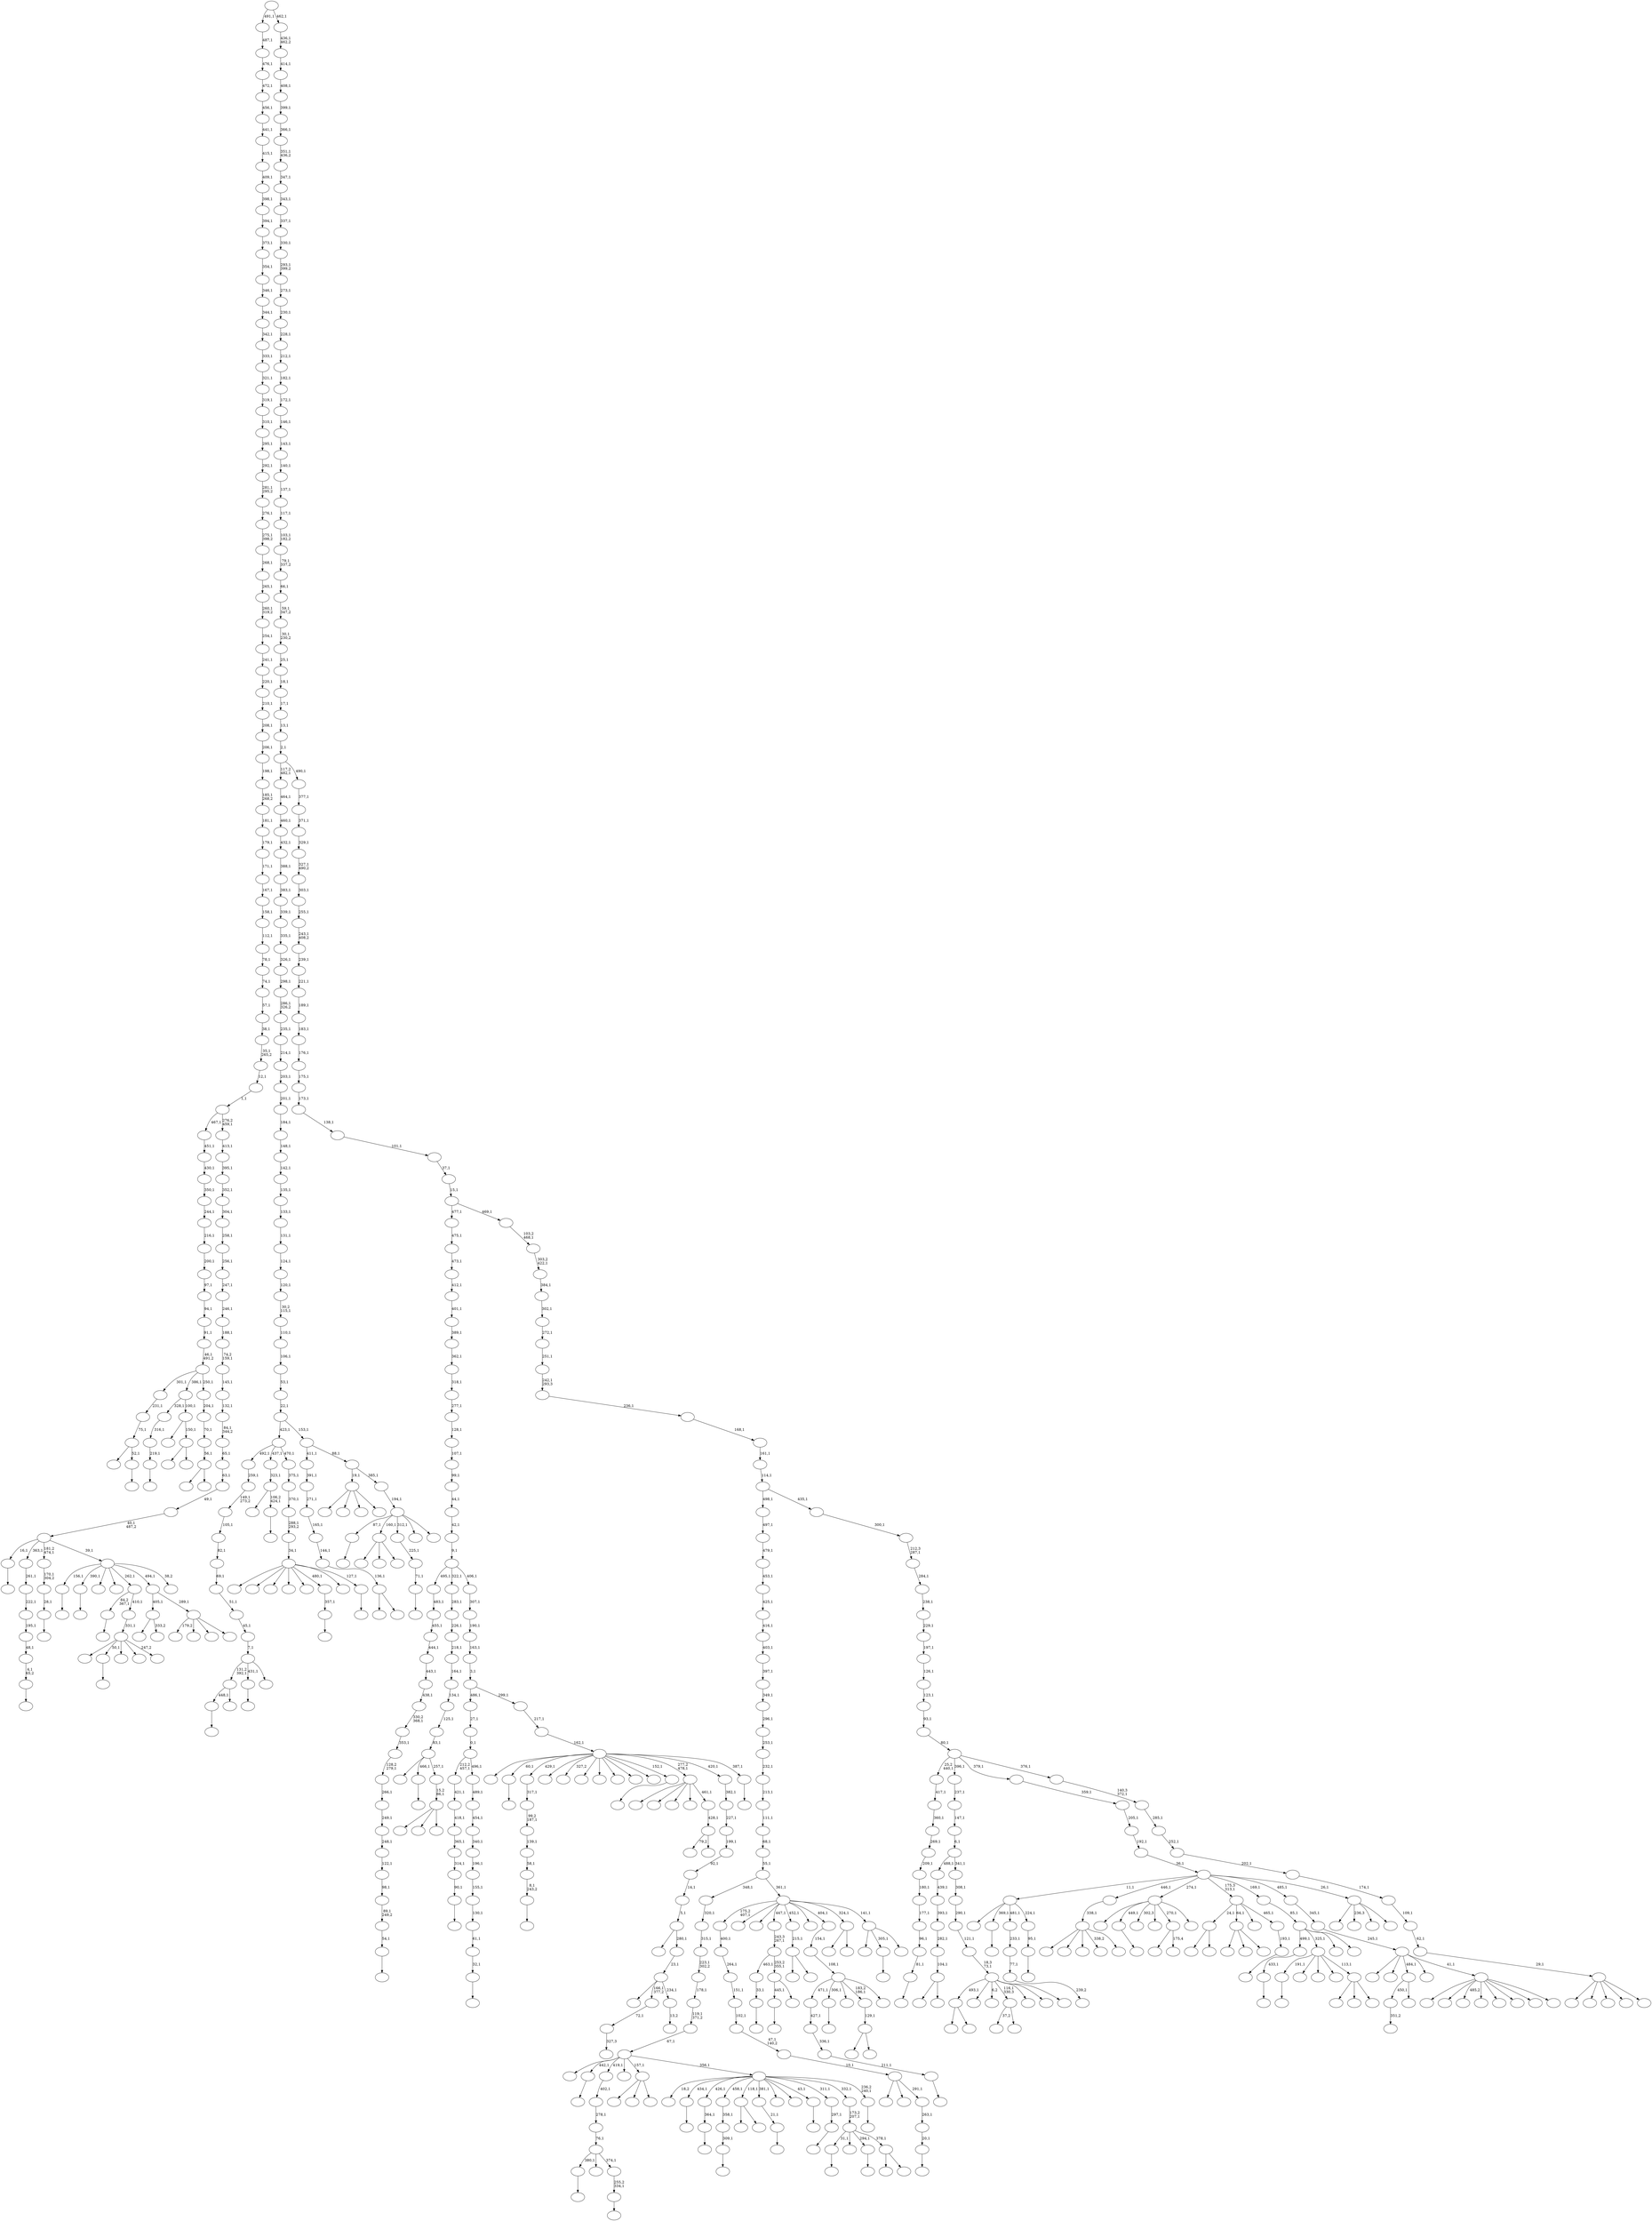digraph T {
	700 [label=""]
	699 [label=""]
	698 [label=""]
	697 [label=""]
	696 [label=""]
	695 [label=""]
	694 [label=""]
	693 [label=""]
	692 [label=""]
	691 [label=""]
	690 [label=""]
	689 [label=""]
	688 [label=""]
	687 [label=""]
	686 [label=""]
	685 [label=""]
	684 [label=""]
	683 [label=""]
	682 [label=""]
	681 [label=""]
	680 [label=""]
	679 [label=""]
	678 [label=""]
	677 [label=""]
	676 [label=""]
	675 [label=""]
	674 [label=""]
	673 [label=""]
	672 [label=""]
	671 [label=""]
	670 [label=""]
	669 [label=""]
	668 [label=""]
	667 [label=""]
	666 [label=""]
	665 [label=""]
	664 [label=""]
	663 [label=""]
	662 [label=""]
	661 [label=""]
	660 [label=""]
	659 [label=""]
	658 [label=""]
	657 [label=""]
	656 [label=""]
	655 [label=""]
	654 [label=""]
	653 [label=""]
	652 [label=""]
	651 [label=""]
	650 [label=""]
	649 [label=""]
	648 [label=""]
	647 [label=""]
	646 [label=""]
	645 [label=""]
	644 [label=""]
	643 [label=""]
	642 [label=""]
	641 [label=""]
	640 [label=""]
	639 [label=""]
	638 [label=""]
	637 [label=""]
	636 [label=""]
	635 [label=""]
	634 [label=""]
	633 [label=""]
	632 [label=""]
	631 [label=""]
	630 [label=""]
	629 [label=""]
	628 [label=""]
	627 [label=""]
	626 [label=""]
	625 [label=""]
	624 [label=""]
	623 [label=""]
	622 [label=""]
	621 [label=""]
	620 [label=""]
	619 [label=""]
	618 [label=""]
	617 [label=""]
	616 [label=""]
	615 [label=""]
	614 [label=""]
	613 [label=""]
	612 [label=""]
	611 [label=""]
	610 [label=""]
	609 [label=""]
	608 [label=""]
	607 [label=""]
	606 [label=""]
	605 [label=""]
	604 [label=""]
	603 [label=""]
	602 [label=""]
	601 [label=""]
	600 [label=""]
	599 [label=""]
	598 [label=""]
	597 [label=""]
	596 [label=""]
	595 [label=""]
	594 [label=""]
	593 [label=""]
	592 [label=""]
	591 [label=""]
	590 [label=""]
	589 [label=""]
	588 [label=""]
	587 [label=""]
	586 [label=""]
	585 [label=""]
	584 [label=""]
	583 [label=""]
	582 [label=""]
	581 [label=""]
	580 [label=""]
	579 [label=""]
	578 [label=""]
	577 [label=""]
	576 [label=""]
	575 [label=""]
	574 [label=""]
	573 [label=""]
	572 [label=""]
	571 [label=""]
	570 [label=""]
	569 [label=""]
	568 [label=""]
	567 [label=""]
	566 [label=""]
	565 [label=""]
	564 [label=""]
	563 [label=""]
	562 [label=""]
	561 [label=""]
	560 [label=""]
	559 [label=""]
	558 [label=""]
	557 [label=""]
	556 [label=""]
	555 [label=""]
	554 [label=""]
	553 [label=""]
	552 [label=""]
	551 [label=""]
	550 [label=""]
	549 [label=""]
	548 [label=""]
	547 [label=""]
	546 [label=""]
	545 [label=""]
	544 [label=""]
	543 [label=""]
	542 [label=""]
	541 [label=""]
	540 [label=""]
	539 [label=""]
	538 [label=""]
	537 [label=""]
	536 [label=""]
	535 [label=""]
	534 [label=""]
	533 [label=""]
	532 [label=""]
	531 [label=""]
	530 [label=""]
	529 [label=""]
	528 [label=""]
	527 [label=""]
	526 [label=""]
	525 [label=""]
	524 [label=""]
	523 [label=""]
	522 [label=""]
	521 [label=""]
	520 [label=""]
	519 [label=""]
	518 [label=""]
	517 [label=""]
	516 [label=""]
	515 [label=""]
	514 [label=""]
	513 [label=""]
	512 [label=""]
	511 [label=""]
	510 [label=""]
	509 [label=""]
	508 [label=""]
	507 [label=""]
	506 [label=""]
	505 [label=""]
	504 [label=""]
	503 [label=""]
	502 [label=""]
	501 [label=""]
	500 [label=""]
	499 [label=""]
	498 [label=""]
	497 [label=""]
	496 [label=""]
	495 [label=""]
	494 [label=""]
	493 [label=""]
	492 [label=""]
	491 [label=""]
	490 [label=""]
	489 [label=""]
	488 [label=""]
	487 [label=""]
	486 [label=""]
	485 [label=""]
	484 [label=""]
	483 [label=""]
	482 [label=""]
	481 [label=""]
	480 [label=""]
	479 [label=""]
	478 [label=""]
	477 [label=""]
	476 [label=""]
	475 [label=""]
	474 [label=""]
	473 [label=""]
	472 [label=""]
	471 [label=""]
	470 [label=""]
	469 [label=""]
	468 [label=""]
	467 [label=""]
	466 [label=""]
	465 [label=""]
	464 [label=""]
	463 [label=""]
	462 [label=""]
	461 [label=""]
	460 [label=""]
	459 [label=""]
	458 [label=""]
	457 [label=""]
	456 [label=""]
	455 [label=""]
	454 [label=""]
	453 [label=""]
	452 [label=""]
	451 [label=""]
	450 [label=""]
	449 [label=""]
	448 [label=""]
	447 [label=""]
	446 [label=""]
	445 [label=""]
	444 [label=""]
	443 [label=""]
	442 [label=""]
	441 [label=""]
	440 [label=""]
	439 [label=""]
	438 [label=""]
	437 [label=""]
	436 [label=""]
	435 [label=""]
	434 [label=""]
	433 [label=""]
	432 [label=""]
	431 [label=""]
	430 [label=""]
	429 [label=""]
	428 [label=""]
	427 [label=""]
	426 [label=""]
	425 [label=""]
	424 [label=""]
	423 [label=""]
	422 [label=""]
	421 [label=""]
	420 [label=""]
	419 [label=""]
	418 [label=""]
	417 [label=""]
	416 [label=""]
	415 [label=""]
	414 [label=""]
	413 [label=""]
	412 [label=""]
	411 [label=""]
	410 [label=""]
	409 [label=""]
	408 [label=""]
	407 [label=""]
	406 [label=""]
	405 [label=""]
	404 [label=""]
	403 [label=""]
	402 [label=""]
	401 [label=""]
	400 [label=""]
	399 [label=""]
	398 [label=""]
	397 [label=""]
	396 [label=""]
	395 [label=""]
	394 [label=""]
	393 [label=""]
	392 [label=""]
	391 [label=""]
	390 [label=""]
	389 [label=""]
	388 [label=""]
	387 [label=""]
	386 [label=""]
	385 [label=""]
	384 [label=""]
	383 [label=""]
	382 [label=""]
	381 [label=""]
	380 [label=""]
	379 [label=""]
	378 [label=""]
	377 [label=""]
	376 [label=""]
	375 [label=""]
	374 [label=""]
	373 [label=""]
	372 [label=""]
	371 [label=""]
	370 [label=""]
	369 [label=""]
	368 [label=""]
	367 [label=""]
	366 [label=""]
	365 [label=""]
	364 [label=""]
	363 [label=""]
	362 [label=""]
	361 [label=""]
	360 [label=""]
	359 [label=""]
	358 [label=""]
	357 [label=""]
	356 [label=""]
	355 [label=""]
	354 [label=""]
	353 [label=""]
	352 [label=""]
	351 [label=""]
	350 [label=""]
	349 [label=""]
	348 [label=""]
	347 [label=""]
	346 [label=""]
	345 [label=""]
	344 [label=""]
	343 [label=""]
	342 [label=""]
	341 [label=""]
	340 [label=""]
	339 [label=""]
	338 [label=""]
	337 [label=""]
	336 [label=""]
	335 [label=""]
	334 [label=""]
	333 [label=""]
	332 [label=""]
	331 [label=""]
	330 [label=""]
	329 [label=""]
	328 [label=""]
	327 [label=""]
	326 [label=""]
	325 [label=""]
	324 [label=""]
	323 [label=""]
	322 [label=""]
	321 [label=""]
	320 [label=""]
	319 [label=""]
	318 [label=""]
	317 [label=""]
	316 [label=""]
	315 [label=""]
	314 [label=""]
	313 [label=""]
	312 [label=""]
	311 [label=""]
	310 [label=""]
	309 [label=""]
	308 [label=""]
	307 [label=""]
	306 [label=""]
	305 [label=""]
	304 [label=""]
	303 [label=""]
	302 [label=""]
	301 [label=""]
	300 [label=""]
	299 [label=""]
	298 [label=""]
	297 [label=""]
	296 [label=""]
	295 [label=""]
	294 [label=""]
	293 [label=""]
	292 [label=""]
	291 [label=""]
	290 [label=""]
	289 [label=""]
	288 [label=""]
	287 [label=""]
	286 [label=""]
	285 [label=""]
	284 [label=""]
	283 [label=""]
	282 [label=""]
	281 [label=""]
	280 [label=""]
	279 [label=""]
	278 [label=""]
	277 [label=""]
	276 [label=""]
	275 [label=""]
	274 [label=""]
	273 [label=""]
	272 [label=""]
	271 [label=""]
	270 [label=""]
	269 [label=""]
	268 [label=""]
	267 [label=""]
	266 [label=""]
	265 [label=""]
	264 [label=""]
	263 [label=""]
	262 [label=""]
	261 [label=""]
	260 [label=""]
	259 [label=""]
	258 [label=""]
	257 [label=""]
	256 [label=""]
	255 [label=""]
	254 [label=""]
	253 [label=""]
	252 [label=""]
	251 [label=""]
	250 [label=""]
	249 [label=""]
	248 [label=""]
	247 [label=""]
	246 [label=""]
	245 [label=""]
	244 [label=""]
	243 [label=""]
	242 [label=""]
	241 [label=""]
	240 [label=""]
	239 [label=""]
	238 [label=""]
	237 [label=""]
	236 [label=""]
	235 [label=""]
	234 [label=""]
	233 [label=""]
	232 [label=""]
	231 [label=""]
	230 [label=""]
	229 [label=""]
	228 [label=""]
	227 [label=""]
	226 [label=""]
	225 [label=""]
	224 [label=""]
	223 [label=""]
	222 [label=""]
	221 [label=""]
	220 [label=""]
	219 [label=""]
	218 [label=""]
	217 [label=""]
	216 [label=""]
	215 [label=""]
	214 [label=""]
	213 [label=""]
	212 [label=""]
	211 [label=""]
	210 [label=""]
	209 [label=""]
	208 [label=""]
	207 [label=""]
	206 [label=""]
	205 [label=""]
	204 [label=""]
	203 [label=""]
	202 [label=""]
	201 [label=""]
	200 [label=""]
	199 [label=""]
	198 [label=""]
	197 [label=""]
	196 [label=""]
	195 [label=""]
	194 [label=""]
	193 [label=""]
	192 [label=""]
	191 [label=""]
	190 [label=""]
	189 [label=""]
	188 [label=""]
	187 [label=""]
	186 [label=""]
	185 [label=""]
	184 [label=""]
	183 [label=""]
	182 [label=""]
	181 [label=""]
	180 [label=""]
	179 [label=""]
	178 [label=""]
	177 [label=""]
	176 [label=""]
	175 [label=""]
	174 [label=""]
	173 [label=""]
	172 [label=""]
	171 [label=""]
	170 [label=""]
	169 [label=""]
	168 [label=""]
	167 [label=""]
	166 [label=""]
	165 [label=""]
	164 [label=""]
	163 [label=""]
	162 [label=""]
	161 [label=""]
	160 [label=""]
	159 [label=""]
	158 [label=""]
	157 [label=""]
	156 [label=""]
	155 [label=""]
	154 [label=""]
	153 [label=""]
	152 [label=""]
	151 [label=""]
	150 [label=""]
	149 [label=""]
	148 [label=""]
	147 [label=""]
	146 [label=""]
	145 [label=""]
	144 [label=""]
	143 [label=""]
	142 [label=""]
	141 [label=""]
	140 [label=""]
	139 [label=""]
	138 [label=""]
	137 [label=""]
	136 [label=""]
	135 [label=""]
	134 [label=""]
	133 [label=""]
	132 [label=""]
	131 [label=""]
	130 [label=""]
	129 [label=""]
	128 [label=""]
	127 [label=""]
	126 [label=""]
	125 [label=""]
	124 [label=""]
	123 [label=""]
	122 [label=""]
	121 [label=""]
	120 [label=""]
	119 [label=""]
	118 [label=""]
	117 [label=""]
	116 [label=""]
	115 [label=""]
	114 [label=""]
	113 [label=""]
	112 [label=""]
	111 [label=""]
	110 [label=""]
	109 [label=""]
	108 [label=""]
	107 [label=""]
	106 [label=""]
	105 [label=""]
	104 [label=""]
	103 [label=""]
	102 [label=""]
	101 [label=""]
	100 [label=""]
	99 [label=""]
	98 [label=""]
	97 [label=""]
	96 [label=""]
	95 [label=""]
	94 [label=""]
	93 [label=""]
	92 [label=""]
	91 [label=""]
	90 [label=""]
	89 [label=""]
	88 [label=""]
	87 [label=""]
	86 [label=""]
	85 [label=""]
	84 [label=""]
	83 [label=""]
	82 [label=""]
	81 [label=""]
	80 [label=""]
	79 [label=""]
	78 [label=""]
	77 [label=""]
	76 [label=""]
	75 [label=""]
	74 [label=""]
	73 [label=""]
	72 [label=""]
	71 [label=""]
	70 [label=""]
	69 [label=""]
	68 [label=""]
	67 [label=""]
	66 [label=""]
	65 [label=""]
	64 [label=""]
	63 [label=""]
	62 [label=""]
	61 [label=""]
	60 [label=""]
	59 [label=""]
	58 [label=""]
	57 [label=""]
	56 [label=""]
	55 [label=""]
	54 [label=""]
	53 [label=""]
	52 [label=""]
	51 [label=""]
	50 [label=""]
	49 [label=""]
	48 [label=""]
	47 [label=""]
	46 [label=""]
	45 [label=""]
	44 [label=""]
	43 [label=""]
	42 [label=""]
	41 [label=""]
	40 [label=""]
	39 [label=""]
	38 [label=""]
	37 [label=""]
	36 [label=""]
	35 [label=""]
	34 [label=""]
	33 [label=""]
	32 [label=""]
	31 [label=""]
	30 [label=""]
	29 [label=""]
	28 [label=""]
	27 [label=""]
	26 [label=""]
	25 [label=""]
	24 [label=""]
	23 [label=""]
	22 [label=""]
	21 [label=""]
	20 [label=""]
	19 [label=""]
	18 [label=""]
	17 [label=""]
	16 [label=""]
	15 [label=""]
	14 [label=""]
	13 [label=""]
	12 [label=""]
	11 [label=""]
	10 [label=""]
	9 [label=""]
	8 [label=""]
	7 [label=""]
	6 [label=""]
	5 [label=""]
	4 [label=""]
	3 [label=""]
	2 [label=""]
	1 [label=""]
	0 [label=""]
	699 -> 700 [label=""]
	687 -> 688 [label=""]
	686 -> 687 [label="211,1"]
	685 -> 686 [label="336,1"]
	684 -> 685 [label="427,1"]
	682 -> 683 [label=""]
	681 -> 682 [label="33,1"]
	678 -> 679 [label=""]
	675 -> 689 [label=""]
	675 -> 676 [label=""]
	668 -> 669 [label=""]
	667 -> 668 [label="364,1"]
	662 -> 665 [label=""]
	662 -> 663 [label=""]
	656 -> 657 [label=""]
	650 -> 651 [label=""]
	649 -> 650 [label="54,1"]
	648 -> 649 [label="89,1\n249,2"]
	647 -> 648 [label="98,1"]
	646 -> 647 [label="122,1"]
	645 -> 646 [label="248,1"]
	644 -> 645 [label="249,1"]
	643 -> 644 [label="266,1"]
	642 -> 643 [label="128,2\n279,1"]
	641 -> 642 [label="353,1"]
	640 -> 641 [label="330,2\n368,1"]
	639 -> 640 [label="438,1"]
	638 -> 639 [label="443,1"]
	637 -> 638 [label="444,1"]
	636 -> 637 [label="455,1"]
	635 -> 636 [label="483,1"]
	633 -> 634 [label=""]
	631 -> 632 [label=""]
	623 -> 624 [label=""]
	621 -> 622 [label=""]
	619 -> 620 [label=""]
	618 -> 619 [label="8,1\n243,2"]
	617 -> 618 [label="58,1"]
	616 -> 617 [label="139,1"]
	615 -> 616 [label="99,2\n187,1"]
	614 -> 615 [label="317,1"]
	612 -> 613 [label=""]
	611 -> 612 [label="20,1"]
	610 -> 611 [label="263,1"]
	609 -> 673 [label=""]
	609 -> 670 [label=""]
	609 -> 610 [label="291,1"]
	608 -> 609 [label="10,1"]
	607 -> 608 [label="47,1\n140,2"]
	606 -> 607 [label="102,1"]
	605 -> 606 [label="151,1"]
	604 -> 605 [label="264,1"]
	603 -> 604 [label="400,1"]
	601 -> 602 [label=""]
	597 -> 598 [label=""]
	594 -> 595 [label=""]
	593 -> 594 [label="90,1"]
	592 -> 593 [label="314,1"]
	591 -> 592 [label="365,1"]
	590 -> 591 [label="418,1"]
	589 -> 590 [label="421,1"]
	584 -> 585 [label=""]
	581 -> 656 [label="448,1"]
	581 -> 582 [label=""]
	577 -> 578 [label=""]
	575 -> 576 [label=""]
	568 -> 569 [label=""]
	565 -> 671 [label=""]
	565 -> 629 [label=""]
	565 -> 566 [label=""]
	560 -> 561 [label=""]
	557 -> 581 [label="131,2\n392,1"]
	557 -> 575 [label="431,1"]
	557 -> 558 [label=""]
	556 -> 557 [label="7,1"]
	555 -> 556 [label="45,1"]
	554 -> 555 [label="51,1"]
	553 -> 554 [label="69,1"]
	552 -> 553 [label="82,1"]
	551 -> 552 [label="105,1"]
	550 -> 551 [label="149,1\n273,2"]
	549 -> 550 [label="259,1"]
	543 -> 544 [label=""]
	534 -> 535 [label=""]
	533 -> 534 [label="309,1"]
	532 -> 533 [label="358,1"]
	525 -> 654 [label=""]
	525 -> 526 [label="175,4"]
	521 -> 522 [label=""]
	516 -> 517 [label=""]
	515 -> 516 [label="4,1\n65,2"]
	514 -> 515 [label="48,1"]
	513 -> 514 [label="195,1"]
	512 -> 513 [label="222,1"]
	511 -> 512 [label="261,1"]
	508 -> 509 [label="239,2"]
	507 -> 508 [label="77,1"]
	506 -> 507 [label="233,1"]
	504 -> 505 [label=""]
	502 -> 666 [label=""]
	502 -> 596 [label=""]
	502 -> 503 [label=""]
	498 -> 538 [label="37,2"]
	498 -> 499 [label=""]
	496 -> 674 [label=""]
	496 -> 497 [label=""]
	493 -> 494 [label=""]
	492 -> 572 [label=""]
	492 -> 493 [label="52,1"]
	491 -> 492 [label="75,1"]
	490 -> 491 [label="231,1"]
	488 -> 489 [label=""]
	487 -> 488 [label="21,1"]
	485 -> 486 [label=""]
	484 -> 485 [label="357,1"]
	482 -> 483 [label=""]
	481 -> 482 [label="95,1"]
	480 -> 693 [label=""]
	480 -> 560 [label="369,1"]
	480 -> 506 [label="481,1"]
	480 -> 481 [label="224,1"]
	474 -> 475 [label=""]
	473 -> 474 [label="433,1"]
	470 -> 471 [label="351,2"]
	468 -> 469 [label=""]
	464 -> 465 [label=""]
	463 -> 464 [label="81,1"]
	462 -> 463 [label="96,1"]
	461 -> 462 [label="177,1"]
	460 -> 461 [label="180,1"]
	459 -> 460 [label="209,1"]
	458 -> 459 [label="269,1"]
	457 -> 458 [label="360,1"]
	456 -> 457 [label="417,1"]
	451 -> 452 [label=""]
	450 -> 451 [label="255,2\n334,1"]
	449 -> 623 [label="380,1"]
	449 -> 454 [label=""]
	449 -> 450 [label="374,1"]
	448 -> 449 [label="76,1"]
	447 -> 448 [label="278,1"]
	446 -> 447 [label="402,1"]
	444 -> 445 [label=""]
	443 -> 444 [label="219,1"]
	442 -> 443 [label="316,1"]
	440 -> 441 [label=""]
	437 -> 680 [label=""]
	437 -> 531 [label=""]
	437 -> 519 [label=""]
	437 -> 438 [label=""]
	435 -> 436 [label=""]
	434 -> 435 [label="32,1"]
	433 -> 434 [label="61,1"]
	432 -> 433 [label="130,1"]
	431 -> 432 [label="155,1"]
	430 -> 431 [label="196,1"]
	429 -> 430 [label="340,1"]
	428 -> 429 [label="454,1"]
	427 -> 428 [label="489,1"]
	426 -> 589 [label="212,2\n457,1"]
	426 -> 427 [label="496,1"]
	425 -> 426 [label="0,1"]
	424 -> 425 [label="27,1"]
	422 -> 423 [label=""]
	421 -> 587 [label=""]
	421 -> 422 [label="106,2\n424,1"]
	420 -> 421 [label="323,1"]
	416 -> 470 [label="450,1"]
	416 -> 417 [label=""]
	413 -> 661 [label=""]
	413 -> 414 [label="333,2"]
	410 -> 411 [label=""]
	407 -> 408 [label=""]
	405 -> 548 [label=""]
	405 -> 541 [label=""]
	405 -> 479 [label=""]
	405 -> 409 [label="338,2"]
	405 -> 406 [label=""]
	404 -> 405 [label="338,1"]
	402 -> 403 [label=""]
	399 -> 677 [label=""]
	399 -> 400 [label=""]
	398 -> 546 [label=""]
	398 -> 399 [label="150,1"]
	397 -> 442 [label="328,1"]
	397 -> 398 [label="100,1"]
	395 -> 625 [label=""]
	395 -> 396 [label=""]
	394 -> 395 [label="104,1"]
	393 -> 394 [label="282,1"]
	392 -> 393 [label="393,1"]
	391 -> 392 [label="439,1"]
	387 -> 694 [label=""]
	387 -> 577 [label="449,1"]
	387 -> 540 [label="302,3"]
	387 -> 539 [label=""]
	387 -> 525 [label="270,1"]
	387 -> 388 [label=""]
	385 -> 528 [label=""]
	385 -> 386 [label=""]
	384 -> 385 [label="129,1"]
	381 -> 382 [label=""]
	380 -> 381 [label="28,1"]
	379 -> 380 [label="170,1\n304,2"]
	376 -> 597 [label="445,1"]
	376 -> 377 [label=""]
	375 -> 681 [label="463,1"]
	375 -> 376 [label="253,2\n355,1"]
	374 -> 375 [label="243,3\n267,1"]
	372 -> 373 [label=""]
	370 -> 371 [label=""]
	369 -> 370 [label="297,1"]
	365 -> 547 [label=""]
	365 -> 504 [label="50,1"]
	365 -> 439 [label=""]
	365 -> 419 [label=""]
	365 -> 366 [label="247,2"]
	364 -> 365 [label="331,1"]
	363 -> 633 [label="84,2\n367,1"]
	363 -> 364 [label="410,1"]
	359 -> 542 [label=""]
	359 -> 378 [label=""]
	359 -> 360 [label=""]
	358 -> 584 [label="191,1"]
	358 -> 545 [label=""]
	358 -> 501 [label=""]
	358 -> 368 [label=""]
	358 -> 359 [label="113,1"]
	356 -> 599 [label=""]
	356 -> 523 [label=""]
	356 -> 357 [label=""]
	355 -> 356 [label="15,2\n86,1"]
	354 -> 655 [label=""]
	354 -> 407 [label="466,1"]
	354 -> 355 [label="257,1"]
	353 -> 354 [label="83,1"]
	352 -> 353 [label="125,1"]
	351 -> 352 [label="134,1"]
	350 -> 351 [label="164,1"]
	349 -> 350 [label="218,1"]
	348 -> 349 [label="226,1"]
	347 -> 348 [label="283,1"]
	345 -> 559 [label=""]
	345 -> 520 [label=""]
	345 -> 346 [label=""]
	343 -> 630 [label=""]
	343 -> 344 [label=""]
	342 -> 343 [label="136,1"]
	341 -> 342 [label="144,1"]
	340 -> 341 [label="165,1"]
	339 -> 340 [label="271,1"]
	338 -> 339 [label="391,1"]
	334 -> 335 [label=""]
	333 -> 695 [label=""]
	333 -> 628 [label=""]
	333 -> 626 [label=""]
	333 -> 571 [label=""]
	333 -> 527 [label=""]
	333 -> 484 [label="480,1"]
	333 -> 478 [label=""]
	333 -> 334 [label="127,1"]
	332 -> 333 [label="34,1"]
	331 -> 332 [label="288,1\n293,2"]
	330 -> 331 [label="370,1"]
	329 -> 330 [label="375,1"]
	328 -> 549 [label="492,1"]
	328 -> 420 [label="437,1"]
	328 -> 329 [label="470,1"]
	326 -> 472 [label=""]
	326 -> 327 [label=""]
	325 -> 326 [label="215,1"]
	323 -> 691 [label="179,2"]
	323 -> 529 [label=""]
	323 -> 418 [label=""]
	323 -> 324 [label=""]
	322 -> 413 [label="405,1"]
	322 -> 323 [label="289,1"]
	319 -> 320 [label=""]
	318 -> 319 [label="71,1"]
	317 -> 318 [label="225,1"]
	315 -> 672 [label=""]
	315 -> 316 [label=""]
	314 -> 699 [label="31,1"]
	314 -> 495 [label=""]
	314 -> 440 [label="294,1"]
	314 -> 315 [label="378,1"]
	313 -> 314 [label="173,2\n207,1"]
	311 -> 312 [label=""]
	310 -> 311 [label="193,1"]
	309 -> 675 [label="24,1"]
	309 -> 565 [label="64,1"]
	309 -> 477 [label=""]
	309 -> 310 [label="465,1"]
	307 -> 308 [label="327,3"]
	306 -> 307 [label="72,1"]
	303 -> 652 [label=""]
	303 -> 304 [label=""]
	302 -> 303 [label="56,1"]
	301 -> 302 [label="70,1"]
	300 -> 301 [label="204,1"]
	299 -> 490 [label="301,1"]
	299 -> 397 [label="386,1"]
	299 -> 300 [label="250,1"]
	298 -> 299 [label="46,1\n491,2"]
	297 -> 298 [label="91,1"]
	296 -> 297 [label="94,1"]
	295 -> 296 [label="97,1"]
	294 -> 295 [label="200,1"]
	293 -> 294 [label="216,1"]
	292 -> 293 [label="244,1"]
	291 -> 292 [label="350,1"]
	290 -> 291 [label="430,1"]
	289 -> 290 [label="451,1"]
	287 -> 684 [label="471,1"]
	287 -> 568 [label="306,1"]
	287 -> 476 [label=""]
	287 -> 384 [label="183,2\n186,1"]
	287 -> 288 [label=""]
	286 -> 287 [label="108,1"]
	285 -> 286 [label="154,1"]
	283 -> 627 [label="79,2"]
	283 -> 284 [label=""]
	282 -> 283 [label="428,1"]
	281 -> 664 [label=""]
	281 -> 570 [label=""]
	281 -> 453 [label=""]
	281 -> 412 [label=""]
	281 -> 282 [label="461,1"]
	279 -> 574 [label=""]
	279 -> 280 [label=""]
	277 -> 278 [label="13,2"]
	276 -> 698 [label=""]
	276 -> 306 [label="166,1\n377,2"]
	276 -> 277 [label="234,1"]
	275 -> 276 [label="23,1"]
	274 -> 567 [label=""]
	274 -> 275 [label="280,1"]
	273 -> 274 [label="5,1"]
	272 -> 273 [label="14,1"]
	271 -> 272 [label="92,1"]
	270 -> 271 [label="199,1"]
	269 -> 270 [label="227,1"]
	268 -> 269 [label="382,1"]
	266 -> 473 [label="499,1"]
	266 -> 358 [label="325,1"]
	266 -> 337 [label=""]
	266 -> 267 [label=""]
	265 -> 266 [label="85,1"]
	262 -> 263 [label=""]
	261 -> 696 [label="18,2"]
	261 -> 678 [label="434,1"]
	261 -> 667 [label="426,1"]
	261 -> 532 [label="458,1"]
	261 -> 496 [label="118,1"]
	261 -> 487 [label="381,1"]
	261 -> 466 [label=""]
	261 -> 383 [label=""]
	261 -> 372 [label="43,1"]
	261 -> 369 [label="311,1"]
	261 -> 313 [label="332,1"]
	261 -> 262 [label="236,2\n240,1"]
	260 -> 579 [label=""]
	260 -> 468 [label="442,1"]
	260 -> 446 [label="419,1"]
	260 -> 390 [label=""]
	260 -> 345 [label="157,1"]
	260 -> 261 [label="356,1"]
	259 -> 260 [label="67,1"]
	258 -> 259 [label="119,1\n371,2"]
	257 -> 258 [label="178,1"]
	256 -> 257 [label="223,1\n302,2"]
	255 -> 256 [label="315,1"]
	254 -> 255 [label="320,1"]
	252 -> 662 [label="493,1"]
	252 -> 660 [label=""]
	252 -> 518 [label="6,2"]
	252 -> 498 [label="116,1\n330,3"]
	252 -> 362 [label=""]
	252 -> 321 [label=""]
	252 -> 253 [label=""]
	251 -> 252 [label="18,3\n73,1"]
	250 -> 251 [label="121,1"]
	249 -> 250 [label="290,1"]
	248 -> 249 [label="308,1"]
	247 -> 391 [label="488,1"]
	247 -> 248 [label="341,1"]
	246 -> 247 [label="6,1"]
	245 -> 246 [label="147,1"]
	244 -> 245 [label="237,1"]
	242 -> 537 [label=""]
	242 -> 410 [label="305,1"]
	242 -> 243 [label=""]
	241 -> 603 [label="175,2\n407,1"]
	241 -> 536 [label=""]
	241 -> 415 [label=""]
	241 -> 374 [label="447,1"]
	241 -> 325 [label="452,1"]
	241 -> 305 [label=""]
	241 -> 285 [label="404,1"]
	241 -> 279 [label="324,1"]
	241 -> 242 [label="141,1"]
	240 -> 254 [label="348,1"]
	240 -> 241 [label="361,1"]
	239 -> 240 [label="55,1"]
	238 -> 239 [label="68,1"]
	237 -> 238 [label="111,1"]
	236 -> 237 [label="213,1"]
	235 -> 236 [label="232,1"]
	234 -> 235 [label="253,1"]
	233 -> 234 [label="296,1"]
	232 -> 233 [label="349,1"]
	231 -> 232 [label="397,1"]
	230 -> 231 [label="403,1"]
	229 -> 230 [label="416,1"]
	228 -> 229 [label="425,1"]
	227 -> 228 [label="453,1"]
	226 -> 227 [label="479,1"]
	225 -> 226 [label="497,1"]
	223 -> 224 [label=""]
	222 -> 697 [label=""]
	222 -> 621 [label="60,1"]
	222 -> 614 [label="429,1"]
	222 -> 600 [label=""]
	222 -> 588 [label="327,2"]
	222 -> 583 [label=""]
	222 -> 580 [label=""]
	222 -> 563 [label=""]
	222 -> 562 [label=""]
	222 -> 524 [label=""]
	222 -> 402 [label="152,1"]
	222 -> 281 [label="277,2\n478,1"]
	222 -> 268 [label="420,1"]
	222 -> 223 [label="387,1"]
	221 -> 222 [label="162,1"]
	220 -> 221 [label="217,1"]
	219 -> 424 [label="486,1"]
	219 -> 220 [label="299,1"]
	218 -> 219 [label="3,1"]
	217 -> 218 [label="163,1"]
	216 -> 217 [label="190,1"]
	215 -> 216 [label="307,1"]
	214 -> 635 [label="495,1"]
	214 -> 347 [label="322,1"]
	214 -> 215 [label="406,1"]
	213 -> 214 [label="9,1"]
	212 -> 213 [label="42,1"]
	211 -> 212 [label="44,1"]
	210 -> 211 [label="99,1"]
	209 -> 210 [label="107,1"]
	208 -> 209 [label="128,1"]
	207 -> 208 [label="277,1"]
	206 -> 207 [label="318,1"]
	205 -> 206 [label="362,1"]
	204 -> 205 [label="389,1"]
	203 -> 204 [label="401,1"]
	202 -> 203 [label="412,1"]
	201 -> 202 [label="473,1"]
	200 -> 201 [label="475,1"]
	197 -> 601 [label="87,1"]
	197 -> 502 [label="160,1"]
	197 -> 317 [label="312,1"]
	197 -> 199 [label=""]
	197 -> 198 [label=""]
	196 -> 197 [label="194,1"]
	195 -> 437 [label="19,1"]
	195 -> 196 [label="385,1"]
	194 -> 338 [label="411,1"]
	194 -> 195 [label="88,1"]
	193 -> 328 [label="423,1"]
	193 -> 194 [label="153,1"]
	192 -> 193 [label="22,1"]
	191 -> 192 [label="53,1"]
	190 -> 191 [label="106,1"]
	189 -> 190 [label="110,1"]
	188 -> 189 [label="30,2\n115,1"]
	187 -> 188 [label="120,1"]
	186 -> 187 [label="124,1"]
	185 -> 186 [label="131,1"]
	184 -> 185 [label="133,1"]
	183 -> 184 [label="135,1"]
	182 -> 183 [label="142,1"]
	181 -> 182 [label="148,1"]
	180 -> 181 [label="184,1"]
	179 -> 180 [label="201,1"]
	178 -> 179 [label="203,1"]
	177 -> 178 [label="214,1"]
	176 -> 177 [label="235,1"]
	175 -> 176 [label="286,1\n326,2"]
	174 -> 175 [label="298,1"]
	173 -> 174 [label="326,1"]
	172 -> 173 [label="335,1"]
	171 -> 172 [label="339,1"]
	170 -> 171 [label="383,1"]
	169 -> 170 [label="388,1"]
	168 -> 169 [label="432,1"]
	167 -> 168 [label="460,1"]
	166 -> 167 [label="464,1"]
	164 -> 658 [label=""]
	164 -> 586 [label=""]
	164 -> 467 [label="485,2"]
	164 -> 401 [label=""]
	164 -> 367 [label=""]
	164 -> 336 [label=""]
	164 -> 264 [label=""]
	164 -> 165 [label=""]
	163 -> 692 [label=""]
	163 -> 573 [label=""]
	163 -> 416 [label="484,1"]
	163 -> 389 [label=""]
	163 -> 164 [label="41,1"]
	162 -> 163 [label="245,1"]
	161 -> 162 [label="345,1"]
	159 -> 631 [label="156,1"]
	159 -> 543 [label="390,1"]
	159 -> 530 [label=""]
	159 -> 510 [label=""]
	159 -> 363 [label="262,1"]
	159 -> 322 [label="494,1"]
	159 -> 160 [label="38,2"]
	158 -> 521 [label="16,1"]
	158 -> 511 [label="363,1"]
	158 -> 379 [label="181,2\n474,1"]
	158 -> 159 [label="39,1"]
	157 -> 158 [label="40,1\n487,2"]
	156 -> 157 [label="49,1"]
	155 -> 156 [label="63,1"]
	154 -> 155 [label="65,1"]
	153 -> 154 [label="84,1\n344,2"]
	152 -> 153 [label="132,1"]
	151 -> 152 [label="145,1"]
	150 -> 151 [label="74,2\n159,1"]
	149 -> 150 [label="188,1"]
	148 -> 149 [label="246,1"]
	147 -> 148 [label="247,1"]
	146 -> 147 [label="256,1"]
	145 -> 146 [label="258,1"]
	144 -> 145 [label="304,1"]
	143 -> 144 [label="352,1"]
	142 -> 143 [label="395,1"]
	141 -> 142 [label="413,1"]
	140 -> 289 [label="467,1"]
	140 -> 141 [label="276,2\n459,1"]
	139 -> 140 [label="1,1"]
	138 -> 139 [label="12,1"]
	137 -> 138 [label="35,1\n265,2"]
	136 -> 137 [label="38,1"]
	135 -> 136 [label="57,1"]
	134 -> 135 [label="74,1"]
	133 -> 134 [label="78,1"]
	132 -> 133 [label="112,1"]
	131 -> 132 [label="158,1"]
	130 -> 131 [label="167,1"]
	129 -> 130 [label="171,1"]
	128 -> 129 [label="179,1"]
	127 -> 128 [label="181,1"]
	126 -> 127 [label="185,1\n268,2"]
	125 -> 126 [label="198,1"]
	124 -> 125 [label="206,1"]
	123 -> 124 [label="208,1"]
	122 -> 123 [label="210,1"]
	121 -> 122 [label="220,1"]
	120 -> 121 [label="241,1"]
	119 -> 120 [label="254,1"]
	118 -> 119 [label="260,1\n319,2"]
	117 -> 118 [label="265,1"]
	116 -> 117 [label="268,1"]
	115 -> 116 [label="275,1\n398,2"]
	114 -> 115 [label="276,1"]
	113 -> 114 [label="281,1\n295,2"]
	112 -> 113 [label="292,1"]
	111 -> 112 [label="295,1"]
	110 -> 111 [label="310,1"]
	109 -> 110 [label="319,1"]
	108 -> 109 [label="321,1"]
	107 -> 108 [label="333,1"]
	106 -> 107 [label="342,1"]
	105 -> 106 [label="344,1"]
	104 -> 105 [label="346,1"]
	103 -> 104 [label="354,1"]
	102 -> 103 [label="373,1"]
	101 -> 102 [label="394,1"]
	100 -> 101 [label="398,1"]
	99 -> 100 [label="409,1"]
	98 -> 99 [label="415,1"]
	97 -> 98 [label="441,1"]
	96 -> 97 [label="456,1"]
	95 -> 96 [label="472,1"]
	94 -> 95 [label="476,1"]
	93 -> 94 [label="487,1"]
	91 -> 653 [label=""]
	91 -> 564 [label="236,3"]
	91 -> 361 [label=""]
	91 -> 92 [label=""]
	90 -> 480 [label="11,1"]
	90 -> 404 [label="446,1"]
	90 -> 387 [label="274,1"]
	90 -> 309 [label="175,3\n313,1"]
	90 -> 265 [label="169,1"]
	90 -> 161 [label="485,1"]
	90 -> 91 [label="26,1"]
	89 -> 90 [label="36,1"]
	88 -> 89 [label="192,1"]
	87 -> 88 [label="205,1"]
	86 -> 87 [label="359,1"]
	84 -> 690 [label=""]
	84 -> 659 [label=""]
	84 -> 500 [label=""]
	84 -> 455 [label=""]
	84 -> 85 [label=""]
	83 -> 84 [label="29,1"]
	82 -> 83 [label="62,1"]
	81 -> 82 [label="109,1"]
	80 -> 81 [label="174,1"]
	79 -> 80 [label="202,1"]
	78 -> 79 [label="252,1"]
	77 -> 78 [label="285,1"]
	76 -> 77 [label="140,3\n372,1"]
	75 -> 456 [label="25,2\n440,1"]
	75 -> 244 [label="396,1"]
	75 -> 86 [label="379,1"]
	75 -> 76 [label="376,1"]
	74 -> 75 [label="80,1"]
	73 -> 74 [label="93,1"]
	72 -> 73 [label="123,1"]
	71 -> 72 [label="126,1"]
	70 -> 71 [label="197,1"]
	69 -> 70 [label="229,1"]
	68 -> 69 [label="238,1"]
	67 -> 68 [label="284,1"]
	66 -> 67 [label="212,3\n287,1"]
	65 -> 66 [label="300,1"]
	64 -> 225 [label="498,1"]
	64 -> 65 [label="435,1"]
	63 -> 64 [label="114,1"]
	62 -> 63 [label="161,1"]
	61 -> 62 [label="168,1"]
	60 -> 61 [label="236,1"]
	59 -> 60 [label="242,1\n293,3"]
	58 -> 59 [label="251,1"]
	57 -> 58 [label="272,1"]
	56 -> 57 [label="302,1"]
	55 -> 56 [label="384,1"]
	54 -> 55 [label="303,2\n422,1"]
	53 -> 54 [label="103,2\n468,1"]
	52 -> 200 [label="477,1"]
	52 -> 53 [label="469,1"]
	51 -> 52 [label="15,1"]
	50 -> 51 [label="37,1"]
	49 -> 50 [label="101,1"]
	48 -> 49 [label="138,1"]
	47 -> 48 [label="173,1"]
	46 -> 47 [label="175,1"]
	45 -> 46 [label="176,1"]
	44 -> 45 [label="183,1"]
	43 -> 44 [label="189,1"]
	42 -> 43 [label="221,1"]
	41 -> 42 [label="239,1"]
	40 -> 41 [label="243,1\n408,2"]
	39 -> 40 [label="255,1"]
	38 -> 39 [label="303,1"]
	37 -> 38 [label="327,1\n490,2"]
	36 -> 37 [label="329,1"]
	35 -> 36 [label="371,1"]
	34 -> 35 [label="377,1"]
	33 -> 166 [label="117,2\n482,1"]
	33 -> 34 [label="490,1"]
	32 -> 33 [label="2,1"]
	31 -> 32 [label="13,1"]
	30 -> 31 [label="17,1"]
	29 -> 30 [label="18,1"]
	28 -> 29 [label="25,1"]
	27 -> 28 [label="30,1\n230,2"]
	26 -> 27 [label="59,1\n347,2"]
	25 -> 26 [label="66,1"]
	24 -> 25 [label="79,1\n337,2"]
	23 -> 24 [label="103,1\n182,2"]
	22 -> 23 [label="117,1"]
	21 -> 22 [label="137,1"]
	20 -> 21 [label="140,1"]
	19 -> 20 [label="143,1"]
	18 -> 19 [label="146,1"]
	17 -> 18 [label="172,1"]
	16 -> 17 [label="182,1"]
	15 -> 16 [label="212,1"]
	14 -> 15 [label="228,1"]
	13 -> 14 [label="230,1"]
	12 -> 13 [label="273,1"]
	11 -> 12 [label="293,1\n399,2"]
	10 -> 11 [label="330,1"]
	9 -> 10 [label="337,1"]
	8 -> 9 [label="343,1"]
	7 -> 8 [label="347,1"]
	6 -> 7 [label="351,1\n436,2"]
	5 -> 6 [label="366,1"]
	4 -> 5 [label="399,1"]
	3 -> 4 [label="408,1"]
	2 -> 3 [label="414,1"]
	1 -> 2 [label="436,1\n462,2"]
	0 -> 93 [label="491,1"]
	0 -> 1 [label="462,1"]
}
